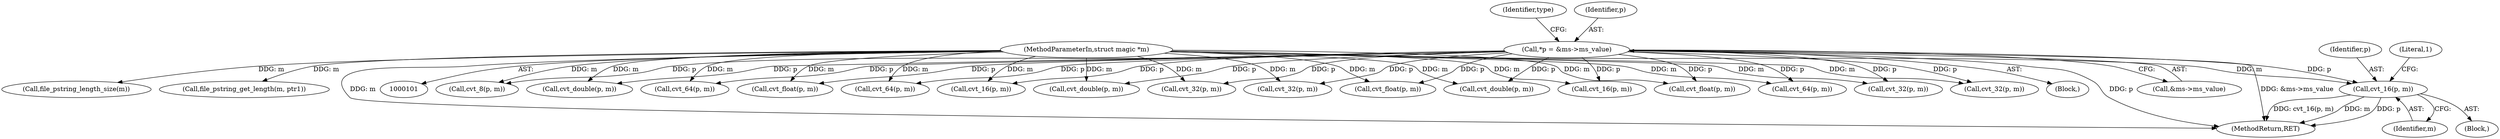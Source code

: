 digraph "0_file_4a284c89d6ef11aca34da65da7d673050a5ea320_2@pointer" {
"1000130" [label="(Call,cvt_16(p, m))"];
"1000107" [label="(Call,*p = &ms->ms_value)"];
"1000103" [label="(MethodParameterIn,struct magic *m)"];
"1000138" [label="(Call,cvt_32(p, m))"];
"1000600" [label="(Call,cvt_32(p, m))"];
"1000706" [label="(Call,cvt_double(p, m))"];
"1000124" [label="(Call,cvt_8(p, m))"];
"1000793" [label="(Call,cvt_double(p, m))"];
"1000147" [label="(Call,cvt_64(p, m))"];
"1000107" [label="(Call,*p = &ms->ms_value)"];
"1000183" [label="(Call,file_pstring_length_size(m))"];
"1000132" [label="(Identifier,m)"];
"1000130" [label="(Call,cvt_16(p, m))"];
"1000103" [label="(MethodParameterIn,struct magic *m)"];
"1000105" [label="(Block,)"];
"1000653" [label="(Call,cvt_float(p, m))"];
"1000553" [label="(Call,cvt_64(p, m))"];
"1000242" [label="(Call,cvt_16(p, m))"];
"1000122" [label="(Block,)"];
"1000116" [label="(Identifier,type)"];
"1000880" [label="(Call,cvt_double(p, m))"];
"1000131" [label="(Identifier,p)"];
"1000457" [label="(Call,cvt_32(p, m))"];
"1000188" [label="(Call,file_pstring_get_length(m, ptr1))"];
"1000606" [label="(Call,cvt_float(p, m))"];
"1000410" [label="(Call,cvt_16(p, m))"];
"1000902" [label="(MethodReturn,RET)"];
"1000109" [label="(Call,&ms->ms_value)"];
"1000108" [label="(Identifier,p)"];
"1000700" [label="(Call,cvt_float(p, m))"];
"1000385" [label="(Call,cvt_64(p, m))"];
"1000134" [label="(Literal,1)"];
"1000289" [label="(Call,cvt_32(p, m))"];
"1000130" -> "1000122"  [label="AST: "];
"1000130" -> "1000132"  [label="CFG: "];
"1000131" -> "1000130"  [label="AST: "];
"1000132" -> "1000130"  [label="AST: "];
"1000134" -> "1000130"  [label="CFG: "];
"1000130" -> "1000902"  [label="DDG: cvt_16(p, m)"];
"1000130" -> "1000902"  [label="DDG: m"];
"1000130" -> "1000902"  [label="DDG: p"];
"1000107" -> "1000130"  [label="DDG: p"];
"1000103" -> "1000130"  [label="DDG: m"];
"1000107" -> "1000105"  [label="AST: "];
"1000107" -> "1000109"  [label="CFG: "];
"1000108" -> "1000107"  [label="AST: "];
"1000109" -> "1000107"  [label="AST: "];
"1000116" -> "1000107"  [label="CFG: "];
"1000107" -> "1000902"  [label="DDG: p"];
"1000107" -> "1000902"  [label="DDG: &ms->ms_value"];
"1000107" -> "1000124"  [label="DDG: p"];
"1000107" -> "1000138"  [label="DDG: p"];
"1000107" -> "1000147"  [label="DDG: p"];
"1000107" -> "1000242"  [label="DDG: p"];
"1000107" -> "1000289"  [label="DDG: p"];
"1000107" -> "1000385"  [label="DDG: p"];
"1000107" -> "1000410"  [label="DDG: p"];
"1000107" -> "1000457"  [label="DDG: p"];
"1000107" -> "1000553"  [label="DDG: p"];
"1000107" -> "1000600"  [label="DDG: p"];
"1000107" -> "1000606"  [label="DDG: p"];
"1000107" -> "1000653"  [label="DDG: p"];
"1000107" -> "1000700"  [label="DDG: p"];
"1000107" -> "1000706"  [label="DDG: p"];
"1000107" -> "1000793"  [label="DDG: p"];
"1000107" -> "1000880"  [label="DDG: p"];
"1000103" -> "1000101"  [label="AST: "];
"1000103" -> "1000902"  [label="DDG: m"];
"1000103" -> "1000124"  [label="DDG: m"];
"1000103" -> "1000138"  [label="DDG: m"];
"1000103" -> "1000147"  [label="DDG: m"];
"1000103" -> "1000183"  [label="DDG: m"];
"1000103" -> "1000188"  [label="DDG: m"];
"1000103" -> "1000242"  [label="DDG: m"];
"1000103" -> "1000289"  [label="DDG: m"];
"1000103" -> "1000385"  [label="DDG: m"];
"1000103" -> "1000410"  [label="DDG: m"];
"1000103" -> "1000457"  [label="DDG: m"];
"1000103" -> "1000553"  [label="DDG: m"];
"1000103" -> "1000600"  [label="DDG: m"];
"1000103" -> "1000606"  [label="DDG: m"];
"1000103" -> "1000653"  [label="DDG: m"];
"1000103" -> "1000700"  [label="DDG: m"];
"1000103" -> "1000706"  [label="DDG: m"];
"1000103" -> "1000793"  [label="DDG: m"];
"1000103" -> "1000880"  [label="DDG: m"];
}
